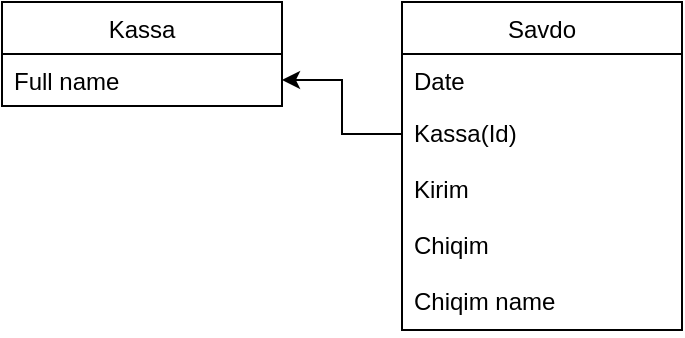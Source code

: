 <mxfile version="20.3.3" type="github">
  <diagram id="C5RBs43oDa-KdzZeNtuy" name="Page-1">
    <mxGraphModel dx="561" dy="567" grid="1" gridSize="10" guides="1" tooltips="1" connect="1" arrows="1" fold="1" page="1" pageScale="1" pageWidth="827" pageHeight="1169" math="0" shadow="0">
      <root>
        <mxCell id="WIyWlLk6GJQsqaUBKTNV-0" />
        <mxCell id="WIyWlLk6GJQsqaUBKTNV-1" parent="WIyWlLk6GJQsqaUBKTNV-0" />
        <mxCell id="nsB0KAGdEQOcWJ__IKMo-5" value="Savdo" style="swimlane;fontStyle=0;childLayout=stackLayout;horizontal=1;startSize=26;fillColor=none;horizontalStack=0;resizeParent=1;resizeParentMax=0;resizeLast=0;collapsible=1;marginBottom=0;" parent="WIyWlLk6GJQsqaUBKTNV-1" vertex="1">
          <mxGeometry x="330" y="190" width="140" height="164" as="geometry" />
        </mxCell>
        <mxCell id="nsB0KAGdEQOcWJ__IKMo-6" value="Date" style="text;strokeColor=none;fillColor=none;align=left;verticalAlign=top;spacingLeft=4;spacingRight=4;overflow=hidden;rotatable=0;points=[[0,0.5],[1,0.5]];portConstraint=eastwest;" parent="nsB0KAGdEQOcWJ__IKMo-5" vertex="1">
          <mxGeometry y="26" width="140" height="26" as="geometry" />
        </mxCell>
        <mxCell id="nsB0KAGdEQOcWJ__IKMo-25" value="Kassa(Id)" style="text;strokeColor=none;fillColor=none;align=left;verticalAlign=top;spacingLeft=4;spacingRight=4;overflow=hidden;rotatable=0;points=[[0,0.5],[1,0.5]];portConstraint=eastwest;" parent="nsB0KAGdEQOcWJ__IKMo-5" vertex="1">
          <mxGeometry y="52" width="140" height="28" as="geometry" />
        </mxCell>
        <mxCell id="nsB0KAGdEQOcWJ__IKMo-26" value="Kirim" style="text;strokeColor=none;fillColor=none;align=left;verticalAlign=top;spacingLeft=4;spacingRight=4;overflow=hidden;rotatable=0;points=[[0,0.5],[1,0.5]];portConstraint=eastwest;" parent="nsB0KAGdEQOcWJ__IKMo-5" vertex="1">
          <mxGeometry y="80" width="140" height="28" as="geometry" />
        </mxCell>
        <mxCell id="nsB0KAGdEQOcWJ__IKMo-27" value="Chiqim" style="text;strokeColor=none;fillColor=none;align=left;verticalAlign=top;spacingLeft=4;spacingRight=4;overflow=hidden;rotatable=0;points=[[0,0.5],[1,0.5]];portConstraint=eastwest;" parent="nsB0KAGdEQOcWJ__IKMo-5" vertex="1">
          <mxGeometry y="108" width="140" height="28" as="geometry" />
        </mxCell>
        <mxCell id="nsB0KAGdEQOcWJ__IKMo-28" value="Chiqim name" style="text;strokeColor=none;fillColor=none;align=left;verticalAlign=top;spacingLeft=4;spacingRight=4;overflow=hidden;rotatable=0;points=[[0,0.5],[1,0.5]];portConstraint=eastwest;" parent="nsB0KAGdEQOcWJ__IKMo-5" vertex="1">
          <mxGeometry y="136" width="140" height="28" as="geometry" />
        </mxCell>
        <mxCell id="DyhjVNg1DCfXEzZ-yeNX-1" value="Kassa" style="swimlane;fontStyle=0;childLayout=stackLayout;horizontal=1;startSize=26;fillColor=none;horizontalStack=0;resizeParent=1;resizeParentMax=0;resizeLast=0;collapsible=1;marginBottom=0;" vertex="1" parent="WIyWlLk6GJQsqaUBKTNV-1">
          <mxGeometry x="130" y="190" width="140" height="52" as="geometry" />
        </mxCell>
        <mxCell id="DyhjVNg1DCfXEzZ-yeNX-2" value="Full name" style="text;strokeColor=none;fillColor=none;align=left;verticalAlign=top;spacingLeft=4;spacingRight=4;overflow=hidden;rotatable=0;points=[[0,0.5],[1,0.5]];portConstraint=eastwest;" vertex="1" parent="DyhjVNg1DCfXEzZ-yeNX-1">
          <mxGeometry y="26" width="140" height="26" as="geometry" />
        </mxCell>
        <mxCell id="DyhjVNg1DCfXEzZ-yeNX-5" style="edgeStyle=orthogonalEdgeStyle;rounded=0;orthogonalLoop=1;jettySize=auto;html=1;exitX=0;exitY=0.5;exitDx=0;exitDy=0;" edge="1" parent="WIyWlLk6GJQsqaUBKTNV-1" source="nsB0KAGdEQOcWJ__IKMo-25" target="DyhjVNg1DCfXEzZ-yeNX-2">
          <mxGeometry relative="1" as="geometry" />
        </mxCell>
      </root>
    </mxGraphModel>
  </diagram>
</mxfile>
